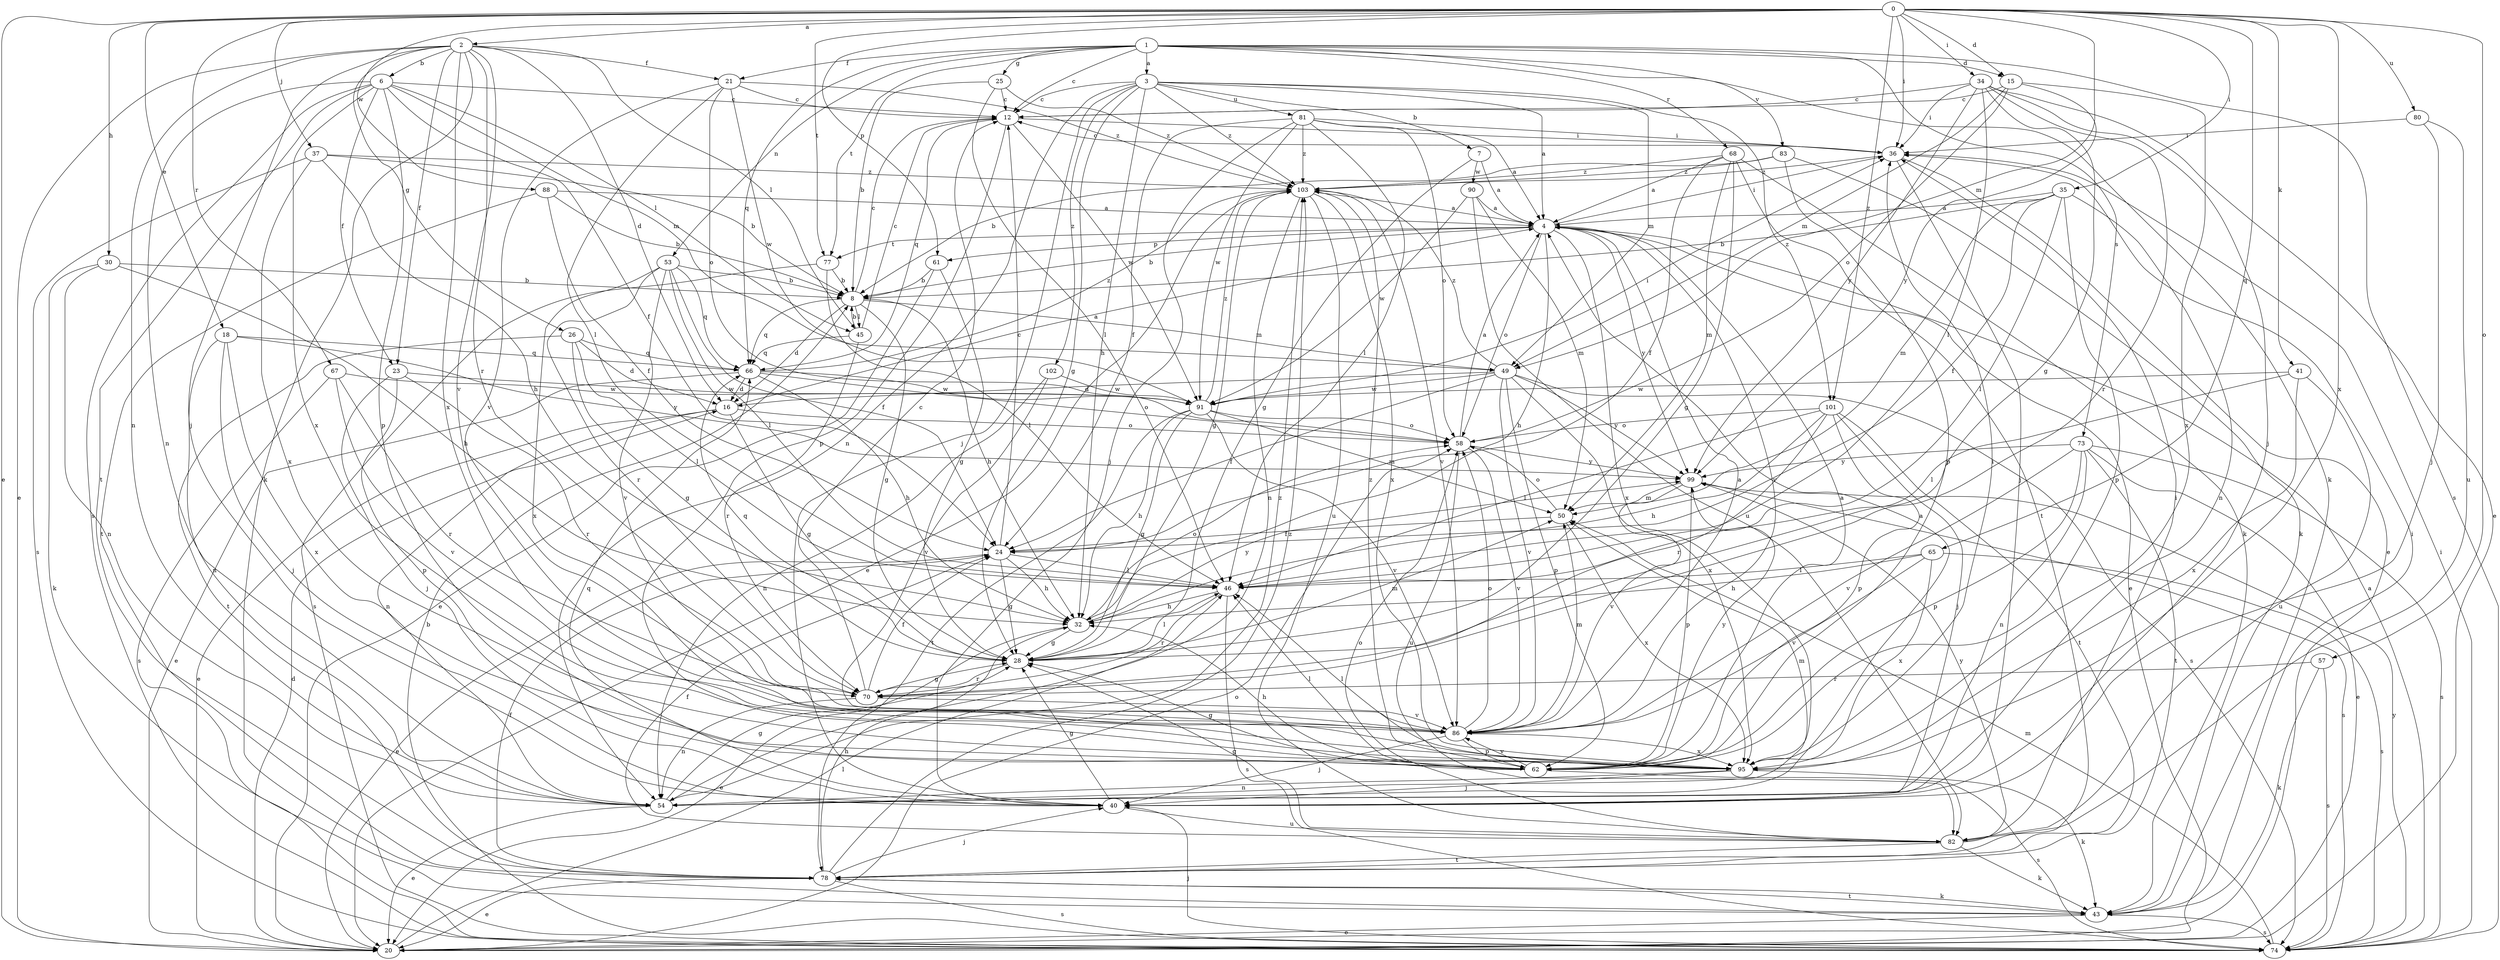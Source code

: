 strict digraph  {
0;
1;
2;
3;
4;
6;
7;
8;
12;
15;
16;
18;
20;
21;
23;
24;
25;
26;
28;
30;
32;
34;
35;
36;
37;
40;
41;
43;
45;
46;
49;
50;
53;
54;
57;
58;
61;
62;
65;
66;
67;
68;
70;
73;
74;
77;
78;
80;
81;
82;
83;
86;
88;
90;
91;
95;
99;
101;
102;
103;
0 -> 2  [label=a];
0 -> 15  [label=d];
0 -> 18  [label=e];
0 -> 20  [label=e];
0 -> 30  [label=h];
0 -> 34  [label=i];
0 -> 35  [label=i];
0 -> 36  [label=i];
0 -> 37  [label=j];
0 -> 41  [label=k];
0 -> 49  [label=m];
0 -> 57  [label=o];
0 -> 61  [label=p];
0 -> 65  [label=q];
0 -> 67  [label=r];
0 -> 77  [label=t];
0 -> 80  [label=u];
0 -> 88  [label=w];
0 -> 95  [label=x];
0 -> 101  [label=z];
1 -> 3  [label=a];
1 -> 12  [label=c];
1 -> 15  [label=d];
1 -> 21  [label=f];
1 -> 25  [label=g];
1 -> 43  [label=k];
1 -> 53  [label=n];
1 -> 66  [label=q];
1 -> 68  [label=r];
1 -> 73  [label=s];
1 -> 74  [label=s];
1 -> 77  [label=t];
1 -> 83  [label=v];
2 -> 6  [label=b];
2 -> 16  [label=d];
2 -> 20  [label=e];
2 -> 21  [label=f];
2 -> 23  [label=f];
2 -> 26  [label=g];
2 -> 40  [label=j];
2 -> 43  [label=k];
2 -> 45  [label=l];
2 -> 54  [label=n];
2 -> 70  [label=r];
2 -> 86  [label=v];
2 -> 95  [label=x];
3 -> 4  [label=a];
3 -> 7  [label=b];
3 -> 12  [label=c];
3 -> 28  [label=g];
3 -> 32  [label=h];
3 -> 40  [label=j];
3 -> 49  [label=m];
3 -> 54  [label=n];
3 -> 81  [label=u];
3 -> 101  [label=z];
3 -> 102  [label=z];
3 -> 103  [label=z];
4 -> 8  [label=b];
4 -> 20  [label=e];
4 -> 32  [label=h];
4 -> 36  [label=i];
4 -> 58  [label=o];
4 -> 61  [label=p];
4 -> 77  [label=t];
4 -> 86  [label=v];
4 -> 95  [label=x];
4 -> 99  [label=y];
6 -> 12  [label=c];
6 -> 23  [label=f];
6 -> 24  [label=f];
6 -> 45  [label=l];
6 -> 49  [label=m];
6 -> 54  [label=n];
6 -> 62  [label=p];
6 -> 74  [label=s];
6 -> 78  [label=t];
6 -> 95  [label=x];
7 -> 4  [label=a];
7 -> 28  [label=g];
7 -> 90  [label=w];
8 -> 12  [label=c];
8 -> 16  [label=d];
8 -> 28  [label=g];
8 -> 32  [label=h];
8 -> 45  [label=l];
8 -> 49  [label=m];
8 -> 66  [label=q];
12 -> 36  [label=i];
12 -> 62  [label=p];
12 -> 66  [label=q];
12 -> 91  [label=w];
15 -> 12  [label=c];
15 -> 49  [label=m];
15 -> 58  [label=o];
15 -> 95  [label=x];
15 -> 99  [label=y];
16 -> 4  [label=a];
16 -> 20  [label=e];
16 -> 28  [label=g];
16 -> 54  [label=n];
16 -> 58  [label=o];
18 -> 40  [label=j];
18 -> 54  [label=n];
18 -> 66  [label=q];
18 -> 95  [label=x];
18 -> 99  [label=y];
20 -> 16  [label=d];
20 -> 46  [label=l];
20 -> 58  [label=o];
21 -> 12  [label=c];
21 -> 46  [label=l];
21 -> 58  [label=o];
21 -> 86  [label=v];
21 -> 91  [label=w];
21 -> 103  [label=z];
23 -> 40  [label=j];
23 -> 62  [label=p];
23 -> 70  [label=r];
23 -> 91  [label=w];
24 -> 12  [label=c];
24 -> 20  [label=e];
24 -> 28  [label=g];
24 -> 32  [label=h];
24 -> 46  [label=l];
25 -> 8  [label=b];
25 -> 12  [label=c];
25 -> 46  [label=l];
25 -> 103  [label=z];
26 -> 16  [label=d];
26 -> 28  [label=g];
26 -> 46  [label=l];
26 -> 66  [label=q];
26 -> 78  [label=t];
28 -> 46  [label=l];
28 -> 50  [label=m];
28 -> 66  [label=q];
28 -> 70  [label=r];
30 -> 8  [label=b];
30 -> 32  [label=h];
30 -> 43  [label=k];
30 -> 54  [label=n];
32 -> 20  [label=e];
32 -> 28  [label=g];
32 -> 58  [label=o];
32 -> 99  [label=y];
34 -> 12  [label=c];
34 -> 20  [label=e];
34 -> 28  [label=g];
34 -> 36  [label=i];
34 -> 40  [label=j];
34 -> 46  [label=l];
34 -> 70  [label=r];
34 -> 99  [label=y];
35 -> 4  [label=a];
35 -> 8  [label=b];
35 -> 24  [label=f];
35 -> 46  [label=l];
35 -> 50  [label=m];
35 -> 54  [label=n];
35 -> 62  [label=p];
36 -> 12  [label=c];
36 -> 20  [label=e];
36 -> 40  [label=j];
36 -> 103  [label=z];
37 -> 8  [label=b];
37 -> 32  [label=h];
37 -> 74  [label=s];
37 -> 95  [label=x];
37 -> 103  [label=z];
40 -> 28  [label=g];
40 -> 66  [label=q];
40 -> 82  [label=u];
41 -> 46  [label=l];
41 -> 82  [label=u];
41 -> 91  [label=w];
41 -> 95  [label=x];
43 -> 20  [label=e];
43 -> 36  [label=i];
43 -> 74  [label=s];
43 -> 78  [label=t];
45 -> 8  [label=b];
45 -> 12  [label=c];
45 -> 66  [label=q];
45 -> 70  [label=r];
46 -> 32  [label=h];
46 -> 70  [label=r];
46 -> 74  [label=s];
49 -> 16  [label=d];
49 -> 24  [label=f];
49 -> 62  [label=p];
49 -> 74  [label=s];
49 -> 86  [label=v];
49 -> 91  [label=w];
49 -> 95  [label=x];
49 -> 99  [label=y];
49 -> 103  [label=z];
50 -> 24  [label=f];
50 -> 58  [label=o];
50 -> 95  [label=x];
53 -> 8  [label=b];
53 -> 24  [label=f];
53 -> 46  [label=l];
53 -> 66  [label=q];
53 -> 70  [label=r];
53 -> 86  [label=v];
53 -> 95  [label=x];
54 -> 4  [label=a];
54 -> 20  [label=e];
54 -> 28  [label=g];
54 -> 50  [label=m];
54 -> 103  [label=z];
57 -> 43  [label=k];
57 -> 70  [label=r];
57 -> 74  [label=s];
58 -> 4  [label=a];
58 -> 82  [label=u];
58 -> 86  [label=v];
58 -> 99  [label=y];
61 -> 8  [label=b];
61 -> 20  [label=e];
61 -> 28  [label=g];
62 -> 4  [label=a];
62 -> 28  [label=g];
62 -> 32  [label=h];
62 -> 46  [label=l];
62 -> 74  [label=s];
62 -> 86  [label=v];
62 -> 99  [label=y];
62 -> 103  [label=z];
65 -> 32  [label=h];
65 -> 46  [label=l];
65 -> 74  [label=s];
65 -> 86  [label=v];
65 -> 95  [label=x];
66 -> 16  [label=d];
66 -> 20  [label=e];
66 -> 32  [label=h];
66 -> 58  [label=o];
66 -> 91  [label=w];
66 -> 103  [label=z];
67 -> 70  [label=r];
67 -> 74  [label=s];
67 -> 86  [label=v];
67 -> 91  [label=w];
68 -> 4  [label=a];
68 -> 24  [label=f];
68 -> 28  [label=g];
68 -> 43  [label=k];
68 -> 50  [label=m];
68 -> 78  [label=t];
68 -> 103  [label=z];
70 -> 12  [label=c];
70 -> 24  [label=f];
70 -> 28  [label=g];
70 -> 54  [label=n];
70 -> 86  [label=v];
73 -> 20  [label=e];
73 -> 54  [label=n];
73 -> 62  [label=p];
73 -> 74  [label=s];
73 -> 78  [label=t];
73 -> 86  [label=v];
73 -> 99  [label=y];
74 -> 4  [label=a];
74 -> 8  [label=b];
74 -> 36  [label=i];
74 -> 40  [label=j];
74 -> 50  [label=m];
74 -> 99  [label=y];
77 -> 8  [label=b];
77 -> 46  [label=l];
77 -> 74  [label=s];
78 -> 20  [label=e];
78 -> 24  [label=f];
78 -> 32  [label=h];
78 -> 40  [label=j];
78 -> 43  [label=k];
78 -> 74  [label=s];
78 -> 103  [label=z];
80 -> 36  [label=i];
80 -> 40  [label=j];
80 -> 82  [label=u];
81 -> 4  [label=a];
81 -> 24  [label=f];
81 -> 36  [label=i];
81 -> 40  [label=j];
81 -> 46  [label=l];
81 -> 58  [label=o];
81 -> 91  [label=w];
81 -> 103  [label=z];
82 -> 24  [label=f];
82 -> 28  [label=g];
82 -> 36  [label=i];
82 -> 43  [label=k];
82 -> 58  [label=o];
82 -> 78  [label=t];
82 -> 99  [label=y];
83 -> 8  [label=b];
83 -> 43  [label=k];
83 -> 62  [label=p];
83 -> 103  [label=z];
86 -> 4  [label=a];
86 -> 40  [label=j];
86 -> 50  [label=m];
86 -> 58  [label=o];
86 -> 62  [label=p];
86 -> 95  [label=x];
88 -> 4  [label=a];
88 -> 8  [label=b];
88 -> 24  [label=f];
88 -> 78  [label=t];
90 -> 4  [label=a];
90 -> 50  [label=m];
90 -> 82  [label=u];
90 -> 91  [label=w];
91 -> 28  [label=g];
91 -> 32  [label=h];
91 -> 36  [label=i];
91 -> 50  [label=m];
91 -> 58  [label=o];
91 -> 78  [label=t];
91 -> 86  [label=v];
91 -> 103  [label=z];
95 -> 36  [label=i];
95 -> 40  [label=j];
95 -> 43  [label=k];
95 -> 46  [label=l];
95 -> 54  [label=n];
99 -> 50  [label=m];
99 -> 62  [label=p];
99 -> 74  [label=s];
99 -> 86  [label=v];
101 -> 32  [label=h];
101 -> 40  [label=j];
101 -> 46  [label=l];
101 -> 58  [label=o];
101 -> 62  [label=p];
101 -> 70  [label=r];
101 -> 78  [label=t];
102 -> 54  [label=n];
102 -> 86  [label=v];
102 -> 91  [label=w];
103 -> 4  [label=a];
103 -> 20  [label=e];
103 -> 28  [label=g];
103 -> 54  [label=n];
103 -> 82  [label=u];
103 -> 86  [label=v];
103 -> 95  [label=x];
}
